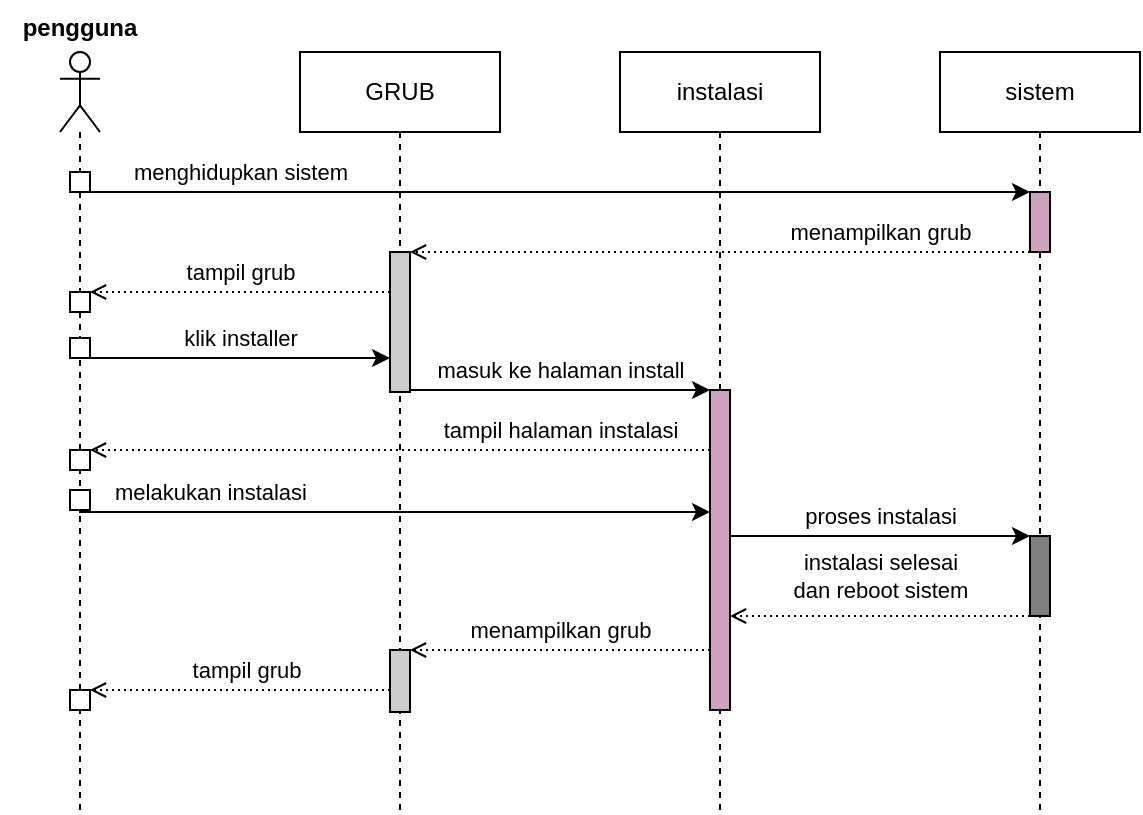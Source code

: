 <mxfile version="20.0.4" type="device"><diagram id="7hxsqjyYqvYk_cPpTbc1" name="Halaman-1"><mxGraphModel dx="723" dy="378" grid="1" gridSize="10" guides="1" tooltips="1" connect="1" arrows="1" fold="1" page="1" pageScale="1" pageWidth="850" pageHeight="1100" math="0" shadow="0"><root><mxCell id="0"/><mxCell id="1" parent="0"/><mxCell id="VZURA2szrpwFswQn8ezD-1" value="" style="shape=umlLifeline;participant=umlActor;perimeter=lifelinePerimeter;whiteSpace=wrap;html=1;container=1;collapsible=0;recursiveResize=0;verticalAlign=top;spacingTop=36;outlineConnect=0;" vertex="1" parent="1"><mxGeometry x="70" y="40" width="20" height="380" as="geometry"/></mxCell><mxCell id="VZURA2szrpwFswQn8ezD-5" value="" style="html=1;points=[];perimeter=orthogonalPerimeter;" vertex="1" parent="VZURA2szrpwFswQn8ezD-1"><mxGeometry x="5" y="60" width="10" height="10" as="geometry"/></mxCell><mxCell id="VZURA2szrpwFswQn8ezD-12" value="" style="html=1;points=[];perimeter=orthogonalPerimeter;" vertex="1" parent="VZURA2szrpwFswQn8ezD-1"><mxGeometry x="5" y="120" width="10" height="10" as="geometry"/></mxCell><mxCell id="VZURA2szrpwFswQn8ezD-14" value="" style="html=1;points=[];perimeter=orthogonalPerimeter;" vertex="1" parent="VZURA2szrpwFswQn8ezD-1"><mxGeometry x="5" y="143" width="10" height="10" as="geometry"/></mxCell><mxCell id="VZURA2szrpwFswQn8ezD-24" value="" style="html=1;points=[];perimeter=orthogonalPerimeter;" vertex="1" parent="VZURA2szrpwFswQn8ezD-1"><mxGeometry x="5" y="199" width="10" height="10" as="geometry"/></mxCell><mxCell id="VZURA2szrpwFswQn8ezD-27" value="" style="html=1;points=[];perimeter=orthogonalPerimeter;" vertex="1" parent="VZURA2szrpwFswQn8ezD-1"><mxGeometry x="5" y="219" width="10" height="10" as="geometry"/></mxCell><mxCell id="VZURA2szrpwFswQn8ezD-45" value="" style="html=1;points=[];perimeter=orthogonalPerimeter;" vertex="1" parent="VZURA2szrpwFswQn8ezD-1"><mxGeometry x="5" y="319" width="10" height="10" as="geometry"/></mxCell><mxCell id="VZURA2szrpwFswQn8ezD-2" value="GRUB" style="shape=umlLifeline;perimeter=lifelinePerimeter;whiteSpace=wrap;html=1;container=1;collapsible=0;recursiveResize=0;outlineConnect=0;" vertex="1" parent="1"><mxGeometry x="190" y="40" width="100" height="380" as="geometry"/></mxCell><mxCell id="VZURA2szrpwFswQn8ezD-10" value="" style="html=1;points=[];perimeter=orthogonalPerimeter;fillColor=#CCCCCC;" vertex="1" parent="VZURA2szrpwFswQn8ezD-2"><mxGeometry x="45" y="100" width="10" height="70" as="geometry"/></mxCell><mxCell id="VZURA2szrpwFswQn8ezD-43" value="" style="html=1;points=[];perimeter=orthogonalPerimeter;fillColor=#CCCCCC;" vertex="1" parent="VZURA2szrpwFswQn8ezD-2"><mxGeometry x="45" y="299" width="10" height="31" as="geometry"/></mxCell><mxCell id="VZURA2szrpwFswQn8ezD-3" value="instalasi" style="shape=umlLifeline;perimeter=lifelinePerimeter;whiteSpace=wrap;html=1;container=1;collapsible=0;recursiveResize=0;outlineConnect=0;" vertex="1" parent="1"><mxGeometry x="350" y="40" width="100" height="380" as="geometry"/></mxCell><mxCell id="VZURA2szrpwFswQn8ezD-17" value="" style="html=1;points=[];perimeter=orthogonalPerimeter;fillColor=#CDA2BE;" vertex="1" parent="VZURA2szrpwFswQn8ezD-3"><mxGeometry x="45" y="169" width="10" height="160" as="geometry"/></mxCell><mxCell id="VZURA2szrpwFswQn8ezD-6" value="sistem" style="shape=umlLifeline;perimeter=lifelinePerimeter;whiteSpace=wrap;html=1;container=1;collapsible=0;recursiveResize=0;outlineConnect=0;" vertex="1" parent="1"><mxGeometry x="510" y="40" width="100" height="380" as="geometry"/></mxCell><mxCell id="VZURA2szrpwFswQn8ezD-7" value="" style="html=1;points=[];perimeter=orthogonalPerimeter;fillColor=#CDA2BE;" vertex="1" parent="VZURA2szrpwFswQn8ezD-6"><mxGeometry x="45" y="70" width="10" height="30" as="geometry"/></mxCell><mxCell id="VZURA2szrpwFswQn8ezD-32" value="" style="html=1;points=[];perimeter=orthogonalPerimeter;fillColor=#808080;" vertex="1" parent="VZURA2szrpwFswQn8ezD-6"><mxGeometry x="45" y="242" width="10" height="40" as="geometry"/></mxCell><mxCell id="VZURA2szrpwFswQn8ezD-8" value="menghidupkan sistem" style="edgeStyle=orthogonalEdgeStyle;rounded=0;orthogonalLoop=1;jettySize=auto;html=1;" edge="1" parent="1" source="VZURA2szrpwFswQn8ezD-5" target="VZURA2szrpwFswQn8ezD-7"><mxGeometry x="-0.681" y="10" relative="1" as="geometry"><Array as="points"><mxPoint x="480" y="110"/><mxPoint x="480" y="110"/></Array><mxPoint as="offset"/></mxGeometry></mxCell><mxCell id="VZURA2szrpwFswQn8ezD-11" value="menampilkan grub" style="edgeStyle=orthogonalEdgeStyle;rounded=0;orthogonalLoop=1;jettySize=auto;html=1;endArrow=open;endFill=0;dashed=1;dashPattern=1 2;" edge="1" parent="1" source="VZURA2szrpwFswQn8ezD-7" target="VZURA2szrpwFswQn8ezD-10"><mxGeometry x="-0.516" y="-10" relative="1" as="geometry"><Array as="points"><mxPoint x="360" y="140"/><mxPoint x="360" y="140"/></Array><mxPoint as="offset"/></mxGeometry></mxCell><mxCell id="VZURA2szrpwFswQn8ezD-13" value="tampil grub" style="edgeStyle=orthogonalEdgeStyle;rounded=0;orthogonalLoop=1;jettySize=auto;html=1;dashed=1;dashPattern=1 2;endArrow=open;endFill=0;" edge="1" parent="1" source="VZURA2szrpwFswQn8ezD-10" target="VZURA2szrpwFswQn8ezD-12"><mxGeometry y="-10" relative="1" as="geometry"><Array as="points"><mxPoint x="200" y="160"/><mxPoint x="200" y="160"/></Array><mxPoint as="offset"/></mxGeometry></mxCell><mxCell id="VZURA2szrpwFswQn8ezD-16" value="klik installer" style="edgeStyle=orthogonalEdgeStyle;rounded=0;orthogonalLoop=1;jettySize=auto;html=1;" edge="1" parent="1" source="VZURA2szrpwFswQn8ezD-14"><mxGeometry y="10" relative="1" as="geometry"><mxPoint x="235" y="193.0" as="targetPoint"/><Array as="points"><mxPoint x="190" y="193"/><mxPoint x="190" y="193"/></Array><mxPoint as="offset"/></mxGeometry></mxCell><mxCell id="VZURA2szrpwFswQn8ezD-18" value="masuk ke halaman install" style="edgeStyle=orthogonalEdgeStyle;rounded=0;orthogonalLoop=1;jettySize=auto;html=1;" edge="1" parent="1" source="VZURA2szrpwFswQn8ezD-10" target="VZURA2szrpwFswQn8ezD-17"><mxGeometry y="10" relative="1" as="geometry"><mxPoint x="245" y="230" as="sourcePoint"/><Array as="points"><mxPoint x="400" y="210"/></Array><mxPoint as="offset"/></mxGeometry></mxCell><mxCell id="VZURA2szrpwFswQn8ezD-25" value="tampil halaman instalasi" style="edgeStyle=orthogonalEdgeStyle;rounded=0;orthogonalLoop=1;jettySize=auto;html=1;dashed=1;dashPattern=1 2;endArrow=open;endFill=0;" edge="1" parent="1" source="VZURA2szrpwFswQn8ezD-17" target="VZURA2szrpwFswQn8ezD-24"><mxGeometry x="-0.516" y="-10" relative="1" as="geometry"><Array as="points"><mxPoint x="240" y="239"/><mxPoint x="240" y="239"/></Array><mxPoint as="offset"/></mxGeometry></mxCell><mxCell id="VZURA2szrpwFswQn8ezD-26" value="pengguna" style="text;align=center;fontStyle=1;verticalAlign=middle;spacingLeft=3;spacingRight=3;strokeColor=none;rotatable=0;points=[[0,0.5],[1,0.5]];portConstraint=eastwest;" vertex="1" parent="1"><mxGeometry x="40" y="14" width="80" height="26" as="geometry"/></mxCell><mxCell id="VZURA2szrpwFswQn8ezD-31" value="melakukan instalasi" style="edgeStyle=orthogonalEdgeStyle;rounded=0;orthogonalLoop=1;jettySize=auto;html=1;endArrow=classic;endFill=1;" edge="1" parent="1" source="VZURA2szrpwFswQn8ezD-27" target="VZURA2szrpwFswQn8ezD-17"><mxGeometry x="-0.581" y="10" relative="1" as="geometry"><mxPoint x="390" y="269" as="targetPoint"/><Array as="points"><mxPoint x="80" y="270"/></Array><mxPoint as="offset"/></mxGeometry></mxCell><mxCell id="VZURA2szrpwFswQn8ezD-33" value="proses instalasi" style="edgeStyle=orthogonalEdgeStyle;rounded=0;orthogonalLoop=1;jettySize=auto;html=1;endArrow=classic;endFill=1;" edge="1" parent="1" target="VZURA2szrpwFswQn8ezD-32"><mxGeometry y="10" relative="1" as="geometry"><mxPoint x="405" y="282.0" as="sourcePoint"/><Array as="points"><mxPoint x="480" y="282"/><mxPoint x="480" y="282"/></Array><mxPoint as="offset"/></mxGeometry></mxCell><mxCell id="VZURA2szrpwFswQn8ezD-42" value="instalasi selesai&lt;br&gt;dan reboot sistem" style="edgeStyle=orthogonalEdgeStyle;rounded=0;orthogonalLoop=1;jettySize=auto;html=1;endArrow=open;endFill=0;dashed=1;dashPattern=1 2;" edge="1" parent="1" source="VZURA2szrpwFswQn8ezD-32"><mxGeometry y="-20" relative="1" as="geometry"><mxPoint x="405" y="322.0" as="targetPoint"/><Array as="points"><mxPoint x="480" y="322"/><mxPoint x="480" y="322"/></Array><mxPoint as="offset"/></mxGeometry></mxCell><mxCell id="VZURA2szrpwFswQn8ezD-44" value="menampilkan grub" style="edgeStyle=orthogonalEdgeStyle;rounded=0;orthogonalLoop=1;jettySize=auto;html=1;endArrow=open;endFill=0;dashed=1;dashPattern=1 2;" edge="1" parent="1" target="VZURA2szrpwFswQn8ezD-43"><mxGeometry y="-10" relative="1" as="geometry"><mxPoint x="395" y="339" as="sourcePoint"/><Array as="points"><mxPoint x="320" y="339"/><mxPoint x="320" y="339"/></Array><mxPoint as="offset"/></mxGeometry></mxCell><mxCell id="VZURA2szrpwFswQn8ezD-46" value="tampil grub" style="edgeStyle=orthogonalEdgeStyle;rounded=0;orthogonalLoop=1;jettySize=auto;html=1;endArrow=open;endFill=0;dashed=1;dashPattern=1 2;" edge="1" parent="1" target="VZURA2szrpwFswQn8ezD-45"><mxGeometry x="-0.032" y="-10" relative="1" as="geometry"><mxPoint x="235" y="359.0" as="sourcePoint"/><Array as="points"><mxPoint x="190" y="359"/><mxPoint x="190" y="359"/></Array><mxPoint as="offset"/></mxGeometry></mxCell></root></mxGraphModel></diagram></mxfile>
